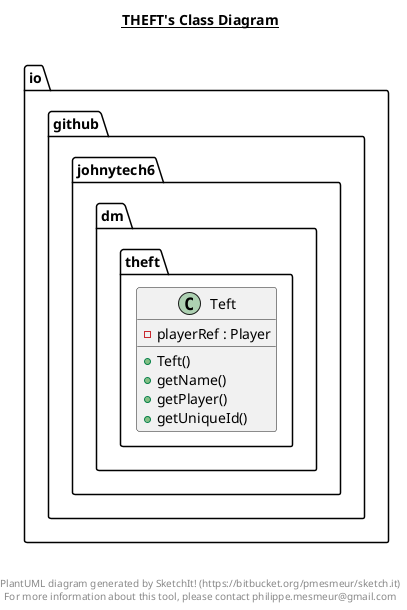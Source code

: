 @startuml

title __THEFT's Class Diagram__\n

  namespace io.github.johnytech6 {
    namespace dm {
      namespace theft {
        class io.github.johnytech6.dm.theft.Teft {
            - playerRef : Player
            + Teft()
            + getName()
            + getPlayer()
            + getUniqueId()
        }
      }
    }
  }
  



right footer


PlantUML diagram generated by SketchIt! (https://bitbucket.org/pmesmeur/sketch.it)
For more information about this tool, please contact philippe.mesmeur@gmail.com
endfooter

@enduml
